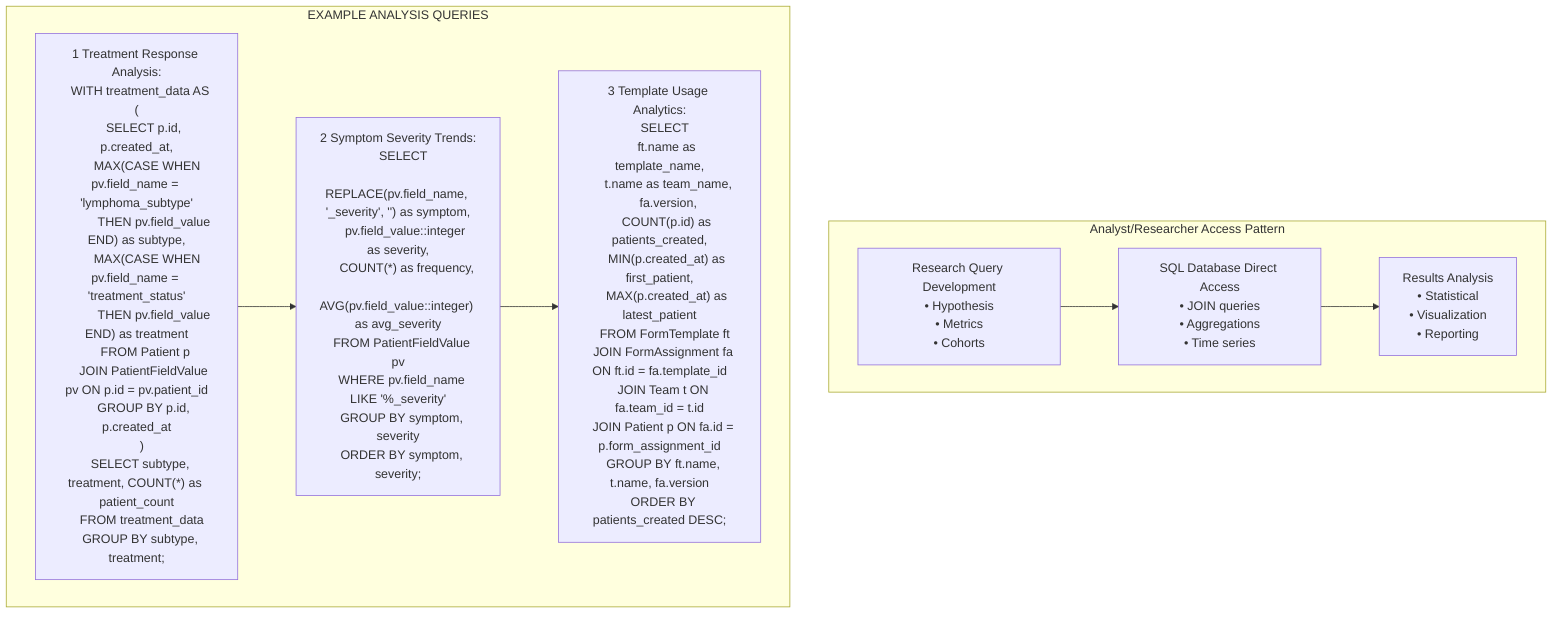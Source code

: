 graph TD
    subgraph "Analyst/Researcher Access Pattern"
        A1["Research Query Development<br/>• Hypothesis<br/>• Metrics<br/>• Cohorts"] --> A2["SQL Database Direct Access<br/>• JOIN queries<br/>• Aggregations<br/>• Time series"] --> A3["Results Analysis<br/>• Statistical<br/>• Visualization<br/>• Reporting"]
    end

    subgraph "EXAMPLE ANALYSIS QUERIES"
        Q1["1 Treatment Response Analysis:<br/>   WITH treatment_data AS (<br/>     SELECT p.id, p.created_at,<br/>       MAX(CASE WHEN pv.field_name = 'lymphoma_subtype'<br/>           THEN pv.field_value END) as subtype,<br/>       MAX(CASE WHEN pv.field_name = 'treatment_status'<br/>           THEN pv.field_value END) as treatment<br/>     FROM Patient p<br/>     JOIN PatientFieldValue pv ON p.id = pv.patient_id<br/>     GROUP BY p.id, p.created_at<br/>   )<br/>   SELECT subtype, treatment, COUNT(*) as patient_count<br/>   FROM treatment_data<br/>   GROUP BY subtype, treatment;"] --> Q2["2 Symptom Severity Trends:<br/>   SELECT<br/>     REPLACE(pv.field_name, '_severity', '') as symptom,<br/>     pv.field_value::integer as severity,<br/>     COUNT(*) as frequency,<br/>     AVG(pv.field_value::integer) as avg_severity<br/>   FROM PatientFieldValue pv<br/>   WHERE pv.field_name LIKE '%_severity'<br/>   GROUP BY symptom, severity<br/>   ORDER BY symptom, severity;"] --> Q3["3 Template Usage Analytics:<br/>   SELECT<br/>     ft.name as template_name,<br/>     t.name as team_name,<br/>     fa.version,<br/>     COUNT(p.id) as patients_created,<br/>     MIN(p.created_at) as first_patient,<br/>     MAX(p.created_at) as latest_patient<br/>   FROM FormTemplate ft<br/>   JOIN FormAssignment fa ON ft.id = fa.template_id<br/>   JOIN Team t ON fa.team_id = t.id<br/>   JOIN Patient p ON fa.id = p.form_assignment_id<br/>   GROUP BY ft.name, t.name, fa.version<br/>   ORDER BY patients_created DESC;"]
    end